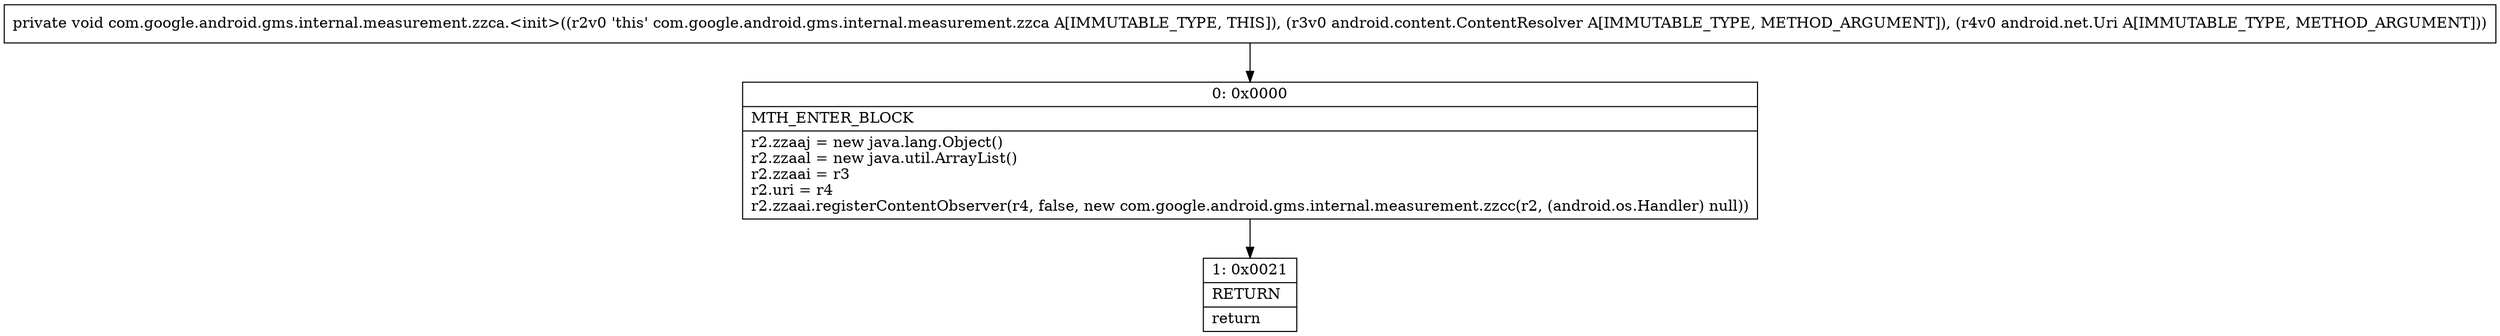 digraph "CFG forcom.google.android.gms.internal.measurement.zzca.\<init\>(Landroid\/content\/ContentResolver;Landroid\/net\/Uri;)V" {
Node_0 [shape=record,label="{0\:\ 0x0000|MTH_ENTER_BLOCK\l|r2.zzaaj = new java.lang.Object()\lr2.zzaal = new java.util.ArrayList()\lr2.zzaai = r3\lr2.uri = r4\lr2.zzaai.registerContentObserver(r4, false, new com.google.android.gms.internal.measurement.zzcc(r2, (android.os.Handler) null))\l}"];
Node_1 [shape=record,label="{1\:\ 0x0021|RETURN\l|return\l}"];
MethodNode[shape=record,label="{private void com.google.android.gms.internal.measurement.zzca.\<init\>((r2v0 'this' com.google.android.gms.internal.measurement.zzca A[IMMUTABLE_TYPE, THIS]), (r3v0 android.content.ContentResolver A[IMMUTABLE_TYPE, METHOD_ARGUMENT]), (r4v0 android.net.Uri A[IMMUTABLE_TYPE, METHOD_ARGUMENT])) }"];
MethodNode -> Node_0;
Node_0 -> Node_1;
}

